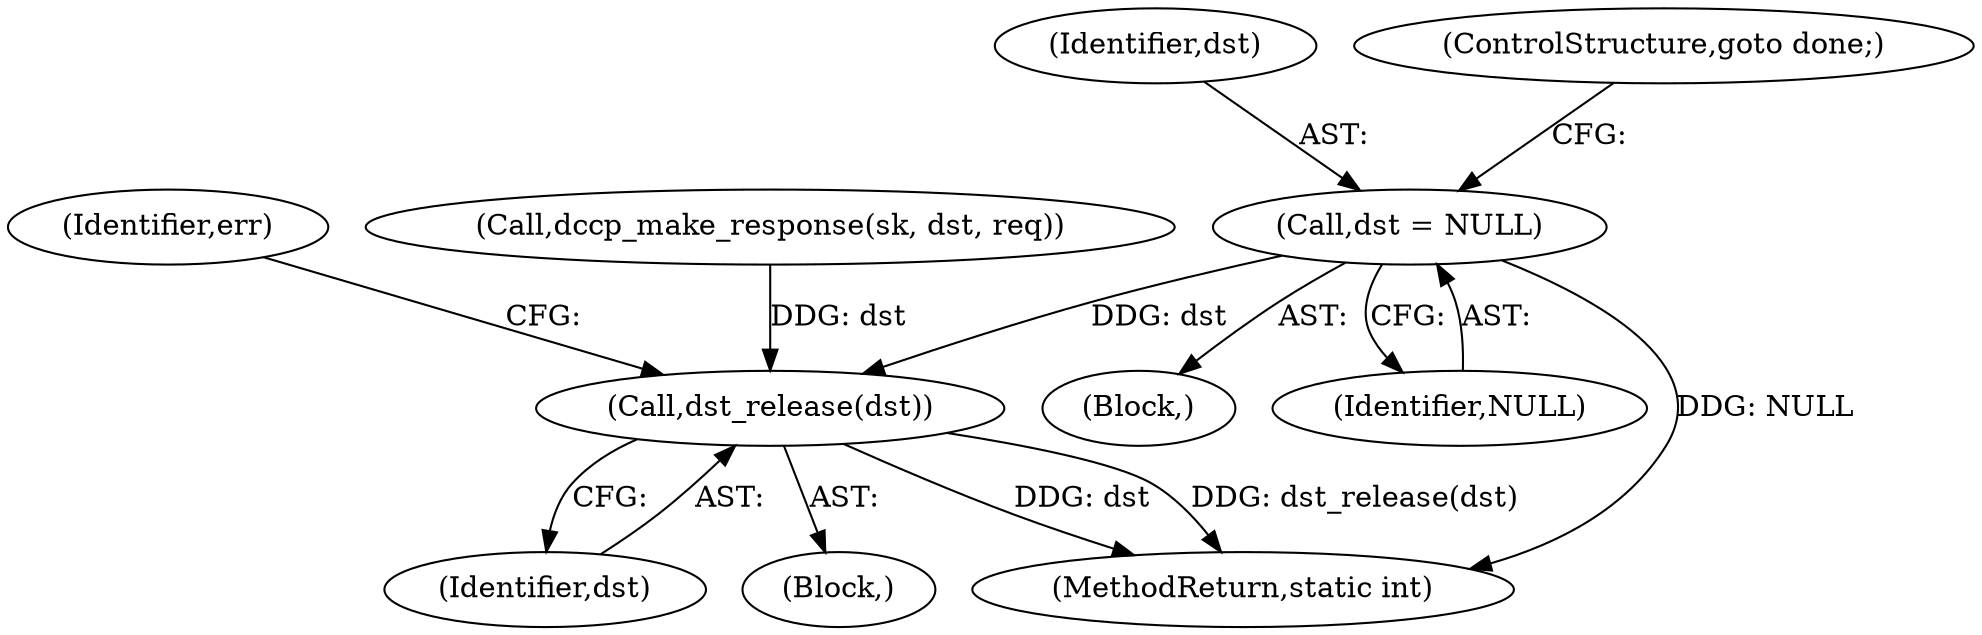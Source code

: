 digraph "0_linux_45f6fad84cc305103b28d73482b344d7f5b76f39_1@pointer" {
"1000206" [label="(Call,dst = NULL)"];
"1000265" [label="(Call,dst_release(dst))"];
"1000201" [label="(Block,)"];
"1000268" [label="(Identifier,err)"];
"1000206" [label="(Call,dst = NULL)"];
"1000266" [label="(Identifier,dst)"];
"1000207" [label="(Identifier,dst)"];
"1000265" [label="(Call,dst_release(dst))"];
"1000209" [label="(ControlStructure,goto done;)"];
"1000103" [label="(Block,)"];
"1000208" [label="(Identifier,NULL)"];
"1000269" [label="(MethodReturn,static int)"];
"1000212" [label="(Call,dccp_make_response(sk, dst, req))"];
"1000206" -> "1000201"  [label="AST: "];
"1000206" -> "1000208"  [label="CFG: "];
"1000207" -> "1000206"  [label="AST: "];
"1000208" -> "1000206"  [label="AST: "];
"1000209" -> "1000206"  [label="CFG: "];
"1000206" -> "1000269"  [label="DDG: NULL"];
"1000206" -> "1000265"  [label="DDG: dst"];
"1000265" -> "1000103"  [label="AST: "];
"1000265" -> "1000266"  [label="CFG: "];
"1000266" -> "1000265"  [label="AST: "];
"1000268" -> "1000265"  [label="CFG: "];
"1000265" -> "1000269"  [label="DDG: dst"];
"1000265" -> "1000269"  [label="DDG: dst_release(dst)"];
"1000212" -> "1000265"  [label="DDG: dst"];
}
